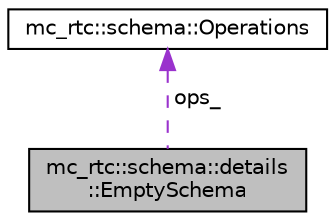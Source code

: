 digraph "mc_rtc::schema::details::EmptySchema"
{
 // INTERACTIVE_SVG=YES
 // LATEX_PDF_SIZE
  edge [fontname="Helvetica",fontsize="10",labelfontname="Helvetica",labelfontsize="10"];
  node [fontname="Helvetica",fontsize="10",shape=record];
  Node1 [label="mc_rtc::schema::details\l::EmptySchema",height=0.2,width=0.4,color="black", fillcolor="grey75", style="filled", fontcolor="black",tooltip=" "];
  Node2 -> Node1 [dir="back",color="darkorchid3",fontsize="10",style="dashed",label=" ops_" ,fontname="Helvetica"];
  Node2 [label="mc_rtc::schema::Operations",height=0.2,width=0.4,color="black", fillcolor="white", style="filled",URL="$structmc__rtc_1_1schema_1_1Operations.html",tooltip=" "];
}
